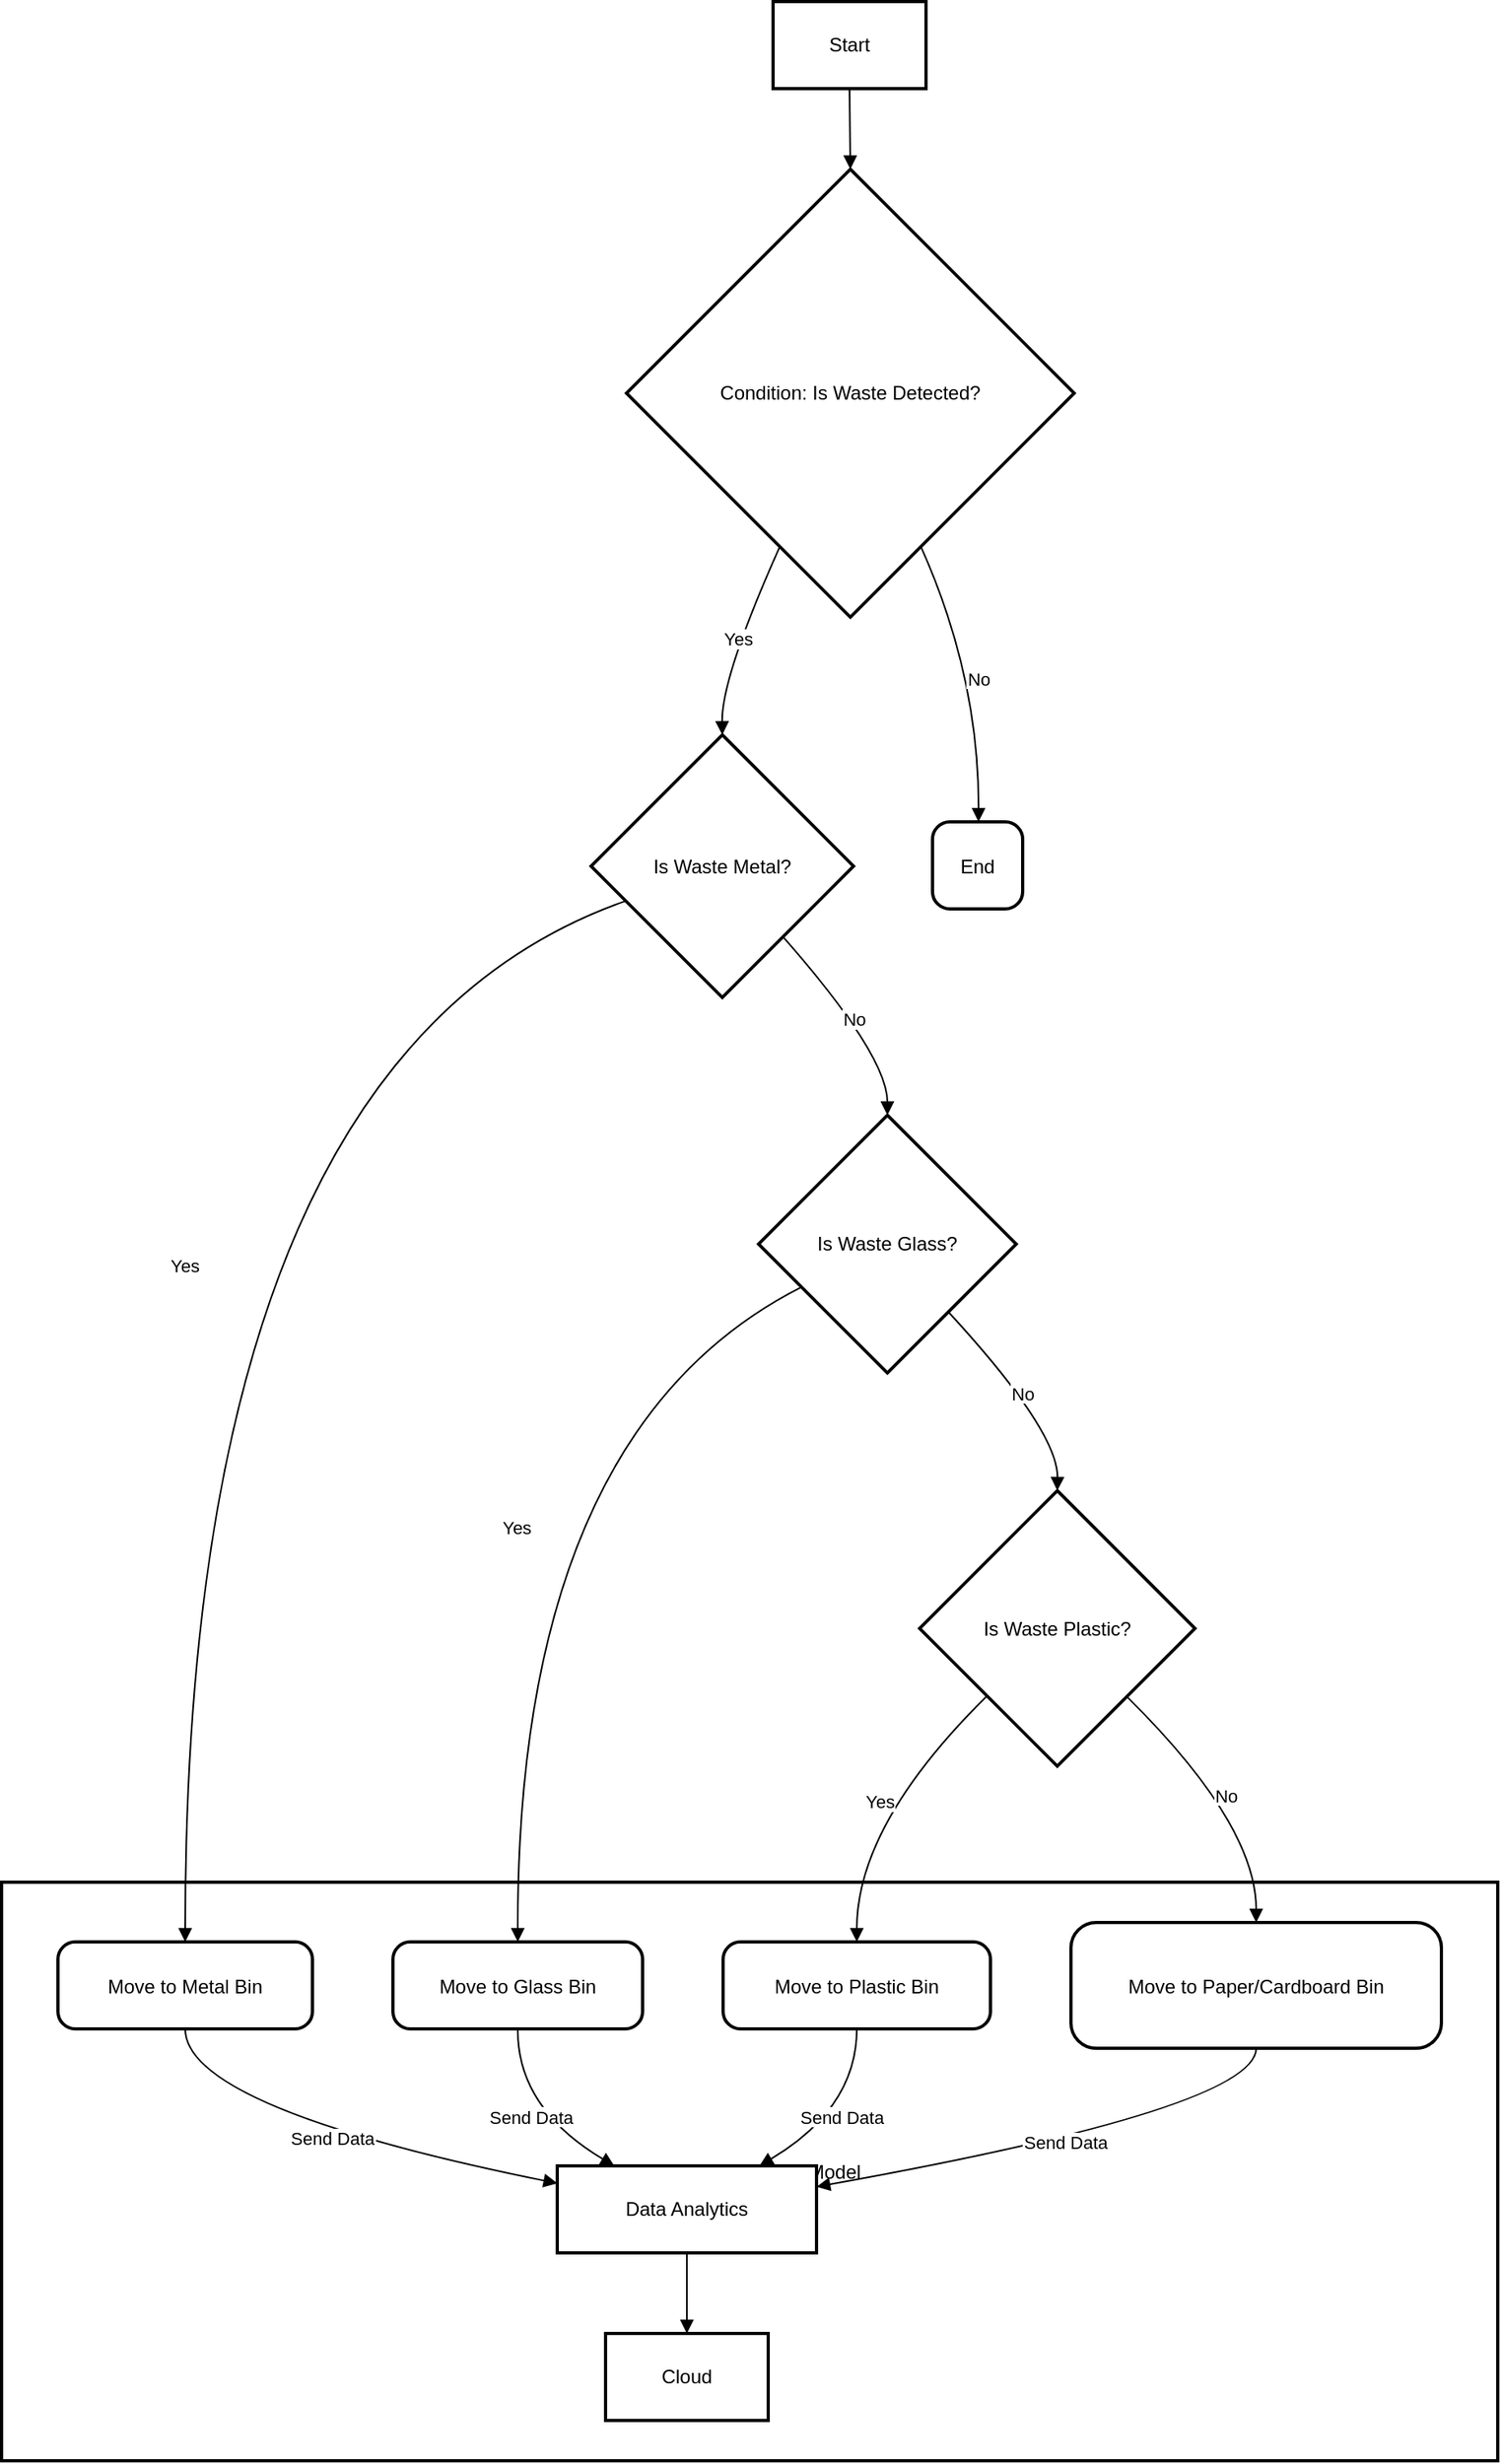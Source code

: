 <mxfile version="26.0.11">
  <diagram name="Page-1" id="_-x5UlwyTqeq7UtLv-uk">
    <mxGraphModel>
      <root>
        <mxCell id="0" />
        <mxCell id="1" parent="0" />
        <mxCell id="2" value="Machine_Learning_Model" style="whiteSpace=wrap;strokeWidth=2;" vertex="1" parent="1">
          <mxGeometry x="8" y="1175" width="929" height="359" as="geometry" />
        </mxCell>
        <mxCell id="3" value="Start" style="whiteSpace=wrap;strokeWidth=2;" vertex="1" parent="1">
          <mxGeometry x="487" y="8" width="95" height="54" as="geometry" />
        </mxCell>
        <mxCell id="4" value="Condition: Is Waste Detected?" style="rhombus;strokeWidth=2;whiteSpace=wrap;" vertex="1" parent="1">
          <mxGeometry x="396" y="112" width="278" height="278" as="geometry" />
        </mxCell>
        <mxCell id="5" value="Is Waste Metal?" style="rhombus;strokeWidth=2;whiteSpace=wrap;" vertex="1" parent="1">
          <mxGeometry x="374" y="463" width="163" height="163" as="geometry" />
        </mxCell>
        <mxCell id="6" value="Move to Metal Bin" style="rounded=1;arcSize=20;strokeWidth=2" vertex="1" parent="1">
          <mxGeometry x="43" y="1212" width="158" height="54" as="geometry" />
        </mxCell>
        <mxCell id="7" value="Is Waste Glass?" style="rhombus;strokeWidth=2;whiteSpace=wrap;" vertex="1" parent="1">
          <mxGeometry x="478" y="699" width="160" height="160" as="geometry" />
        </mxCell>
        <mxCell id="8" value="Move to Glass Bin" style="rounded=1;arcSize=20;strokeWidth=2" vertex="1" parent="1">
          <mxGeometry x="251" y="1212" width="155" height="54" as="geometry" />
        </mxCell>
        <mxCell id="9" value="Is Waste Plastic?" style="rhombus;strokeWidth=2;whiteSpace=wrap;" vertex="1" parent="1">
          <mxGeometry x="578" y="932" width="171" height="171" as="geometry" />
        </mxCell>
        <mxCell id="10" value="Move to Plastic Bin" style="rounded=1;arcSize=20;strokeWidth=2" vertex="1" parent="1">
          <mxGeometry x="456" y="1212" width="166" height="54" as="geometry" />
        </mxCell>
        <mxCell id="11" value="Move to Paper/Cardboard Bin" style="rounded=1;arcSize=20;strokeWidth=2" vertex="1" parent="1">
          <mxGeometry x="672" y="1200" width="230" height="78" as="geometry" />
        </mxCell>
        <mxCell id="12" value="End" style="rounded=1;arcSize=20;strokeWidth=2" vertex="1" parent="1">
          <mxGeometry x="586" y="517" width="56" height="54" as="geometry" />
        </mxCell>
        <mxCell id="13" value="Data Analytics" style="whiteSpace=wrap;strokeWidth=2;" vertex="1" parent="1">
          <mxGeometry x="353" y="1351" width="161" height="54" as="geometry" />
        </mxCell>
        <mxCell id="14" value="Cloud" style="whiteSpace=wrap;strokeWidth=2;" vertex="1" parent="1">
          <mxGeometry x="383" y="1455" width="101" height="54" as="geometry" />
        </mxCell>
        <mxCell id="15" value="" style="curved=1;startArrow=none;endArrow=block;exitX=0.5;exitY=1;entryX=0.5;entryY=0;" edge="1" parent="1" source="3" target="4">
          <mxGeometry relative="1" as="geometry">
            <Array as="points" />
          </mxGeometry>
        </mxCell>
        <mxCell id="16" value="Yes" style="curved=1;startArrow=none;endArrow=block;exitX=0.27;exitY=1;entryX=0.5;entryY=0;" edge="1" parent="1" source="4" target="5">
          <mxGeometry relative="1" as="geometry">
            <Array as="points">
              <mxPoint x="455" y="427" />
            </Array>
          </mxGeometry>
        </mxCell>
        <mxCell id="17" value="Yes" style="curved=1;startArrow=none;endArrow=block;exitX=0;exitY=0.68;entryX=0.5;entryY=0;" edge="1" parent="1" source="5" target="6">
          <mxGeometry relative="1" as="geometry">
            <Array as="points">
              <mxPoint x="122" y="662" />
            </Array>
          </mxGeometry>
        </mxCell>
        <mxCell id="18" value="No" style="curved=1;startArrow=none;endArrow=block;exitX=0.93;exitY=1;entryX=0.5;entryY=0;" edge="1" parent="1" source="5" target="7">
          <mxGeometry relative="1" as="geometry">
            <Array as="points">
              <mxPoint x="558" y="662" />
            </Array>
          </mxGeometry>
        </mxCell>
        <mxCell id="19" value="Yes" style="curved=1;startArrow=none;endArrow=block;exitX=0;exitY=0.75;entryX=0.5;entryY=0;" edge="1" parent="1" source="7" target="8">
          <mxGeometry relative="1" as="geometry">
            <Array as="points">
              <mxPoint x="328" y="895" />
            </Array>
          </mxGeometry>
        </mxCell>
        <mxCell id="20" value="No" style="curved=1;startArrow=none;endArrow=block;exitX=0.95;exitY=1;entryX=0.5;entryY=0;" edge="1" parent="1" source="7" target="9">
          <mxGeometry relative="1" as="geometry">
            <Array as="points">
              <mxPoint x="664" y="895" />
            </Array>
          </mxGeometry>
        </mxCell>
        <mxCell id="21" value="Yes" style="curved=1;startArrow=none;endArrow=block;exitX=0;exitY=0.98;entryX=0.5;entryY=0;" edge="1" parent="1" source="9" target="10">
          <mxGeometry relative="1" as="geometry">
            <Array as="points">
              <mxPoint x="539" y="1139" />
            </Array>
          </mxGeometry>
        </mxCell>
        <mxCell id="22" value="No" style="curved=1;startArrow=none;endArrow=block;exitX=1;exitY=0.99;entryX=0.5;entryY=0;" edge="1" parent="1" source="9" target="11">
          <mxGeometry relative="1" as="geometry">
            <Array as="points">
              <mxPoint x="787" y="1139" />
            </Array>
          </mxGeometry>
        </mxCell>
        <mxCell id="23" value="No" style="curved=1;startArrow=none;endArrow=block;exitX=0.73;exitY=1;entryX=0.51;entryY=0.01;" edge="1" parent="1" source="4" target="12">
          <mxGeometry relative="1" as="geometry">
            <Array as="points">
              <mxPoint x="615" y="427" />
            </Array>
          </mxGeometry>
        </mxCell>
        <mxCell id="24" value="Send Data" style="curved=1;startArrow=none;endArrow=block;exitX=0.5;exitY=1;entryX=0;entryY=0.2;" edge="1" parent="1" source="6" target="13">
          <mxGeometry relative="1" as="geometry">
            <Array as="points">
              <mxPoint x="122" y="1315" />
            </Array>
          </mxGeometry>
        </mxCell>
        <mxCell id="25" value="Send Data" style="curved=1;startArrow=none;endArrow=block;exitX=0.5;exitY=1;entryX=0.22;entryY=0;" edge="1" parent="1" source="8" target="13">
          <mxGeometry relative="1" as="geometry">
            <Array as="points">
              <mxPoint x="328" y="1315" />
            </Array>
          </mxGeometry>
        </mxCell>
        <mxCell id="26" value="Send Data" style="curved=1;startArrow=none;endArrow=block;exitX=0.5;exitY=1;entryX=0.78;entryY=0;" edge="1" parent="1" source="10" target="13">
          <mxGeometry relative="1" as="geometry">
            <Array as="points">
              <mxPoint x="539" y="1315" />
            </Array>
          </mxGeometry>
        </mxCell>
        <mxCell id="27" value="Send Data" style="curved=1;startArrow=none;endArrow=block;exitX=0.5;exitY=1;entryX=1;entryY=0.24;" edge="1" parent="1" source="11" target="13">
          <mxGeometry relative="1" as="geometry">
            <Array as="points">
              <mxPoint x="787" y="1315" />
            </Array>
          </mxGeometry>
        </mxCell>
        <mxCell id="28" value="" style="curved=1;startArrow=none;endArrow=block;exitX=0.5;exitY=1;entryX=0.5;entryY=0;" edge="1" parent="1" source="13" target="14">
          <mxGeometry relative="1" as="geometry">
            <Array as="points" />
          </mxGeometry>
        </mxCell>
      </root>
    </mxGraphModel>
  </diagram>
</mxfile>
